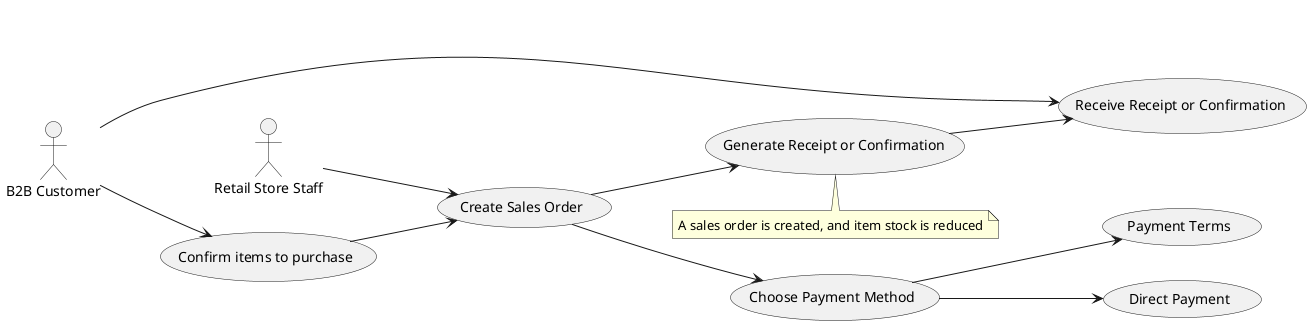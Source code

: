 @startuml
left to right direction
actor "Retail Store Staff" as Staff
actor "B2B Customer" as Customer

(Customer) --> (Confirm items to purchase)

(Confirm items to purchase) --> (Create Sales Order)

(Staff) --> (Create Sales Order)

(Create Sales Order) --> (Choose Payment Method)

(Choose Payment Method) --> (Direct Payment)
(Choose Payment Method) --> (Payment Terms)

(Customer) --> (Receive Receipt or Confirmation)

(Create Sales Order) --> (Generate Receipt or Confirmation)
(Generate Receipt or Confirmation) --> (Receive Receipt or Confirmation)

note bottom of (Generate Receipt or Confirmation)
  A sales order is created, and item stock is reduced
end note

@enduml
